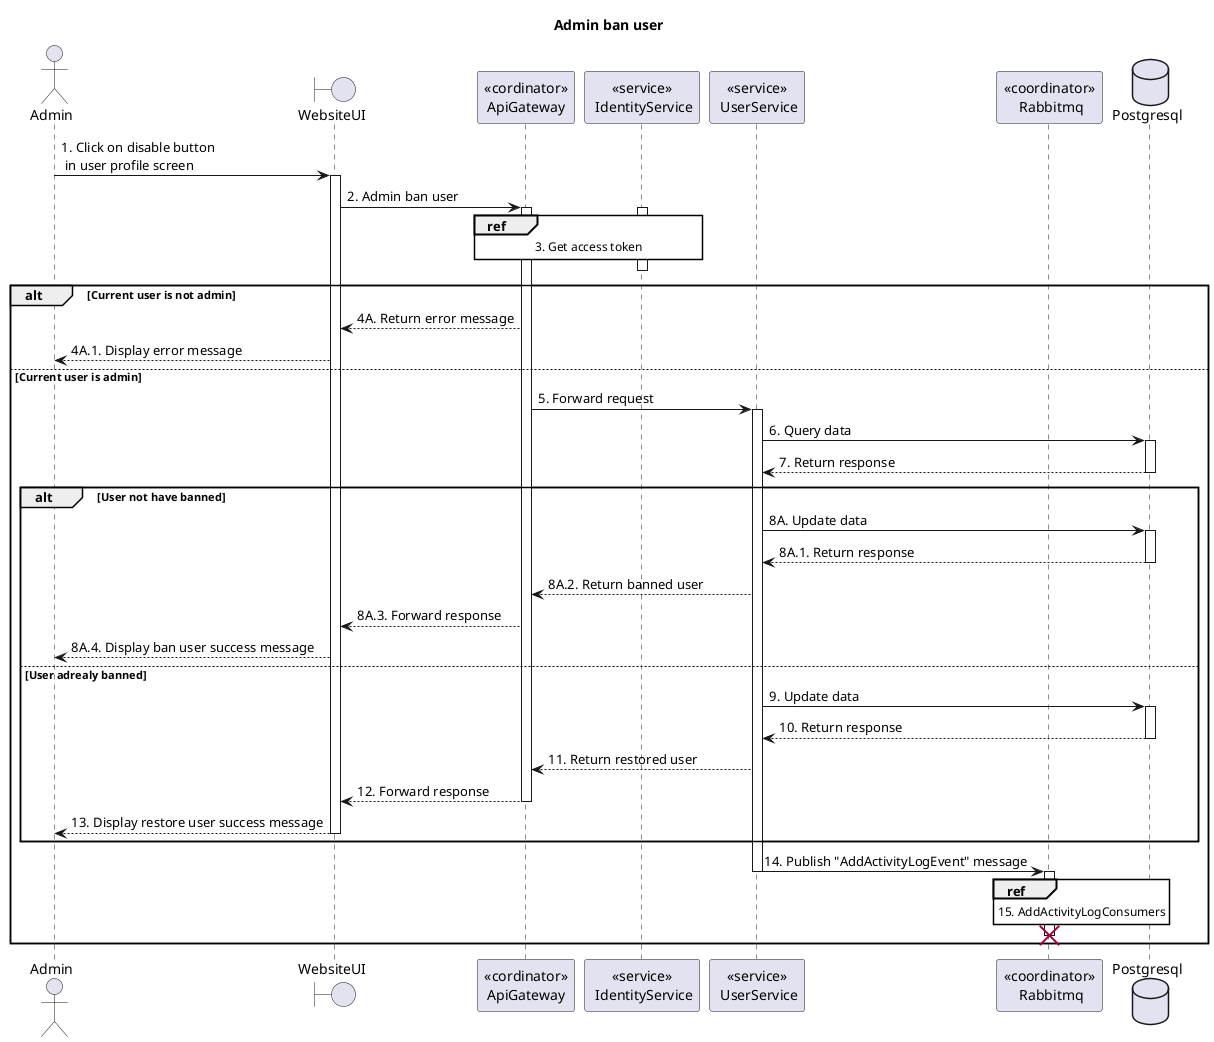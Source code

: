 @startuml Sequence
title "Admin ban user"

' Style section
<style>
  sequenceDiagram {
    reference {
      BackGroundColor white
    }
}
</style>

actor Admin
boundary WebsiteUI
participant "<<cordinator>>\nApiGateway" as ApiGateway
participant "<<service>>\n IdentityService" as IdentityService
participant "<<service>>\n UserService" as UserService
participant "<<coordinator>>\n Rabbitmq" as Rabbitmq
database Postgresql

Admin -> WebsiteUI ++: 1. Click on disable button \n in user profile screen
WebsiteUI -> ApiGateway ++: 2. Admin ban user

activate IdentityService
ref over ApiGateway, IdentityService: 3. Get access token
ApiGateway -[hidden]-> IdentityService
deactivate IdentityService

alt Current user is not admin
    WebsiteUI <-- ApiGateway: 4A. Return error message
    Admin <-- WebsiteUI: 4A.1. Display error message
else Current user is admin
    ApiGateway -> UserService ++: 5. Forward request
    UserService -> Postgresql++: 6. Query data
    UserService <-- Postgresql--: 7. Return response
    alt User not have banned
      UserService -> Postgresql++: 8A. Update data
      UserService <-- Postgresql--: 8A.1. Return response
      ApiGateway <-- UserService: 8A.2. Return banned user
      WebsiteUI <-- ApiGateway: 8A.3. Forward response
      Admin <-- WebsiteUI: 8A.4. Display ban user success message
    else User adrealy banned
      UserService -> Postgresql++: 9. Update data
      UserService <-- Postgresql--: 10. Return response
      ApiGateway <-- UserService: 11. Return restored user
      WebsiteUI <-- ApiGateway--: 12. Forward response
      Admin <-- WebsiteUI--: 13. Display restore user success message
    end alt
    UserService -> Rabbitmq: 14. Publish "AddActivityLogEvent" message 
    deactivate UserService
    activate Rabbitmq
    ref over Rabbitmq: 15. AddActivityLogConsumers
    Rabbitmq -[hidden]> 
    destroy Rabbitmq
end alt


@enduml
